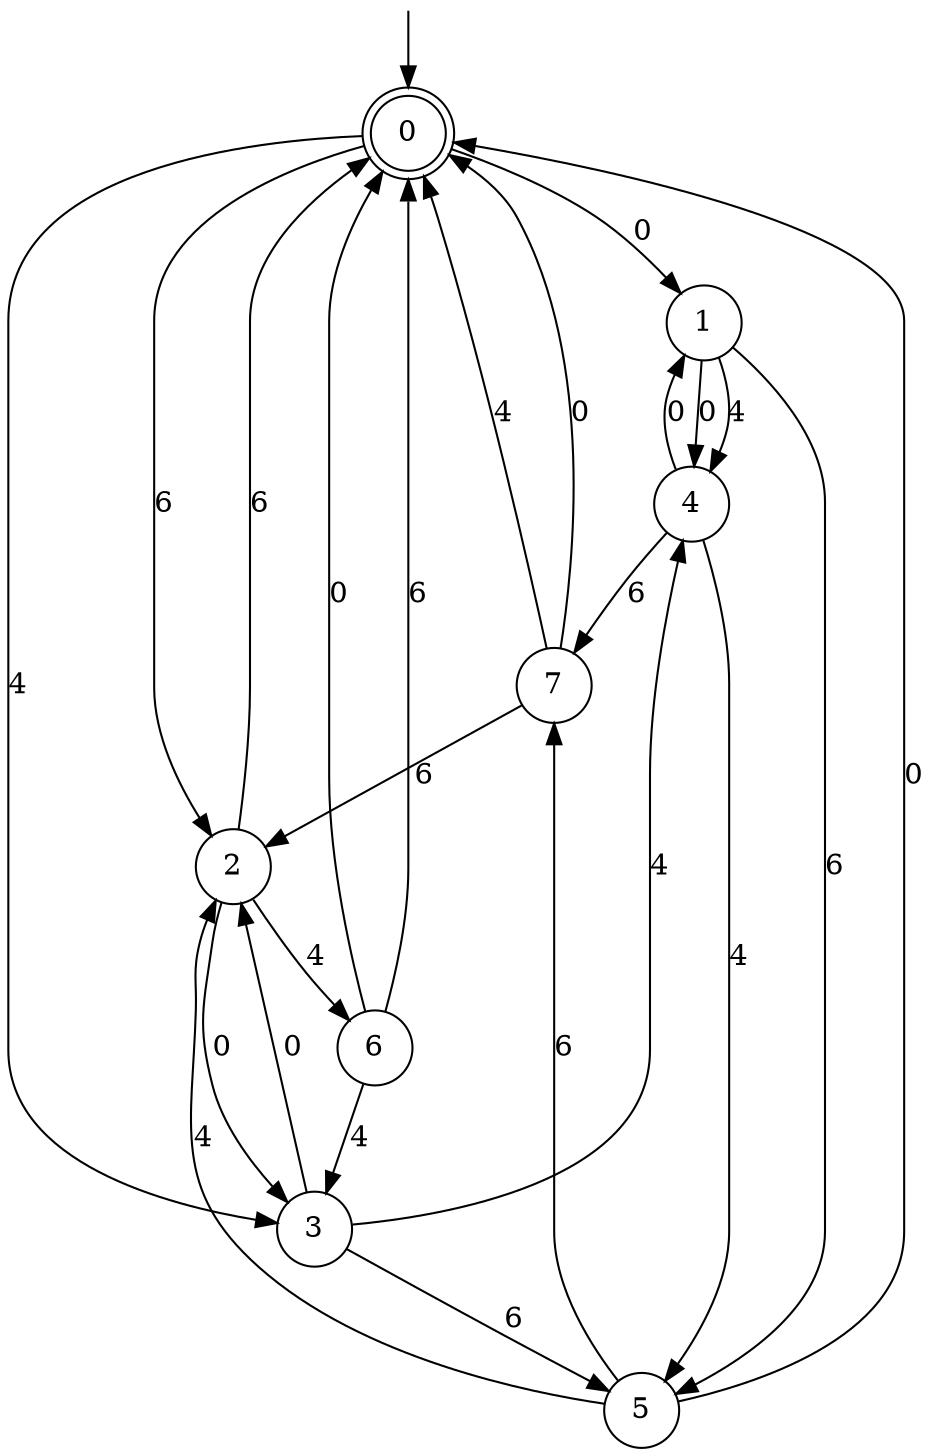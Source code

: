 digraph g {

	s0 [shape="doublecircle" label="0"];
	s1 [shape="circle" label="1"];
	s2 [shape="circle" label="2"];
	s3 [shape="circle" label="3"];
	s4 [shape="circle" label="4"];
	s5 [shape="circle" label="5"];
	s6 [shape="circle" label="6"];
	s7 [shape="circle" label="7"];
	s0 -> s1 [label="0"];
	s0 -> s2 [label="6"];
	s0 -> s3 [label="4"];
	s1 -> s4 [label="0"];
	s1 -> s5 [label="6"];
	s1 -> s4 [label="4"];
	s2 -> s3 [label="0"];
	s2 -> s0 [label="6"];
	s2 -> s6 [label="4"];
	s3 -> s2 [label="0"];
	s3 -> s5 [label="6"];
	s3 -> s4 [label="4"];
	s4 -> s1 [label="0"];
	s4 -> s7 [label="6"];
	s4 -> s5 [label="4"];
	s5 -> s0 [label="0"];
	s5 -> s7 [label="6"];
	s5 -> s2 [label="4"];
	s6 -> s0 [label="0"];
	s6 -> s0 [label="6"];
	s6 -> s3 [label="4"];
	s7 -> s0 [label="0"];
	s7 -> s2 [label="6"];
	s7 -> s0 [label="4"];

__start0 [label="" shape="none" width="0" height="0"];
__start0 -> s0;

}
